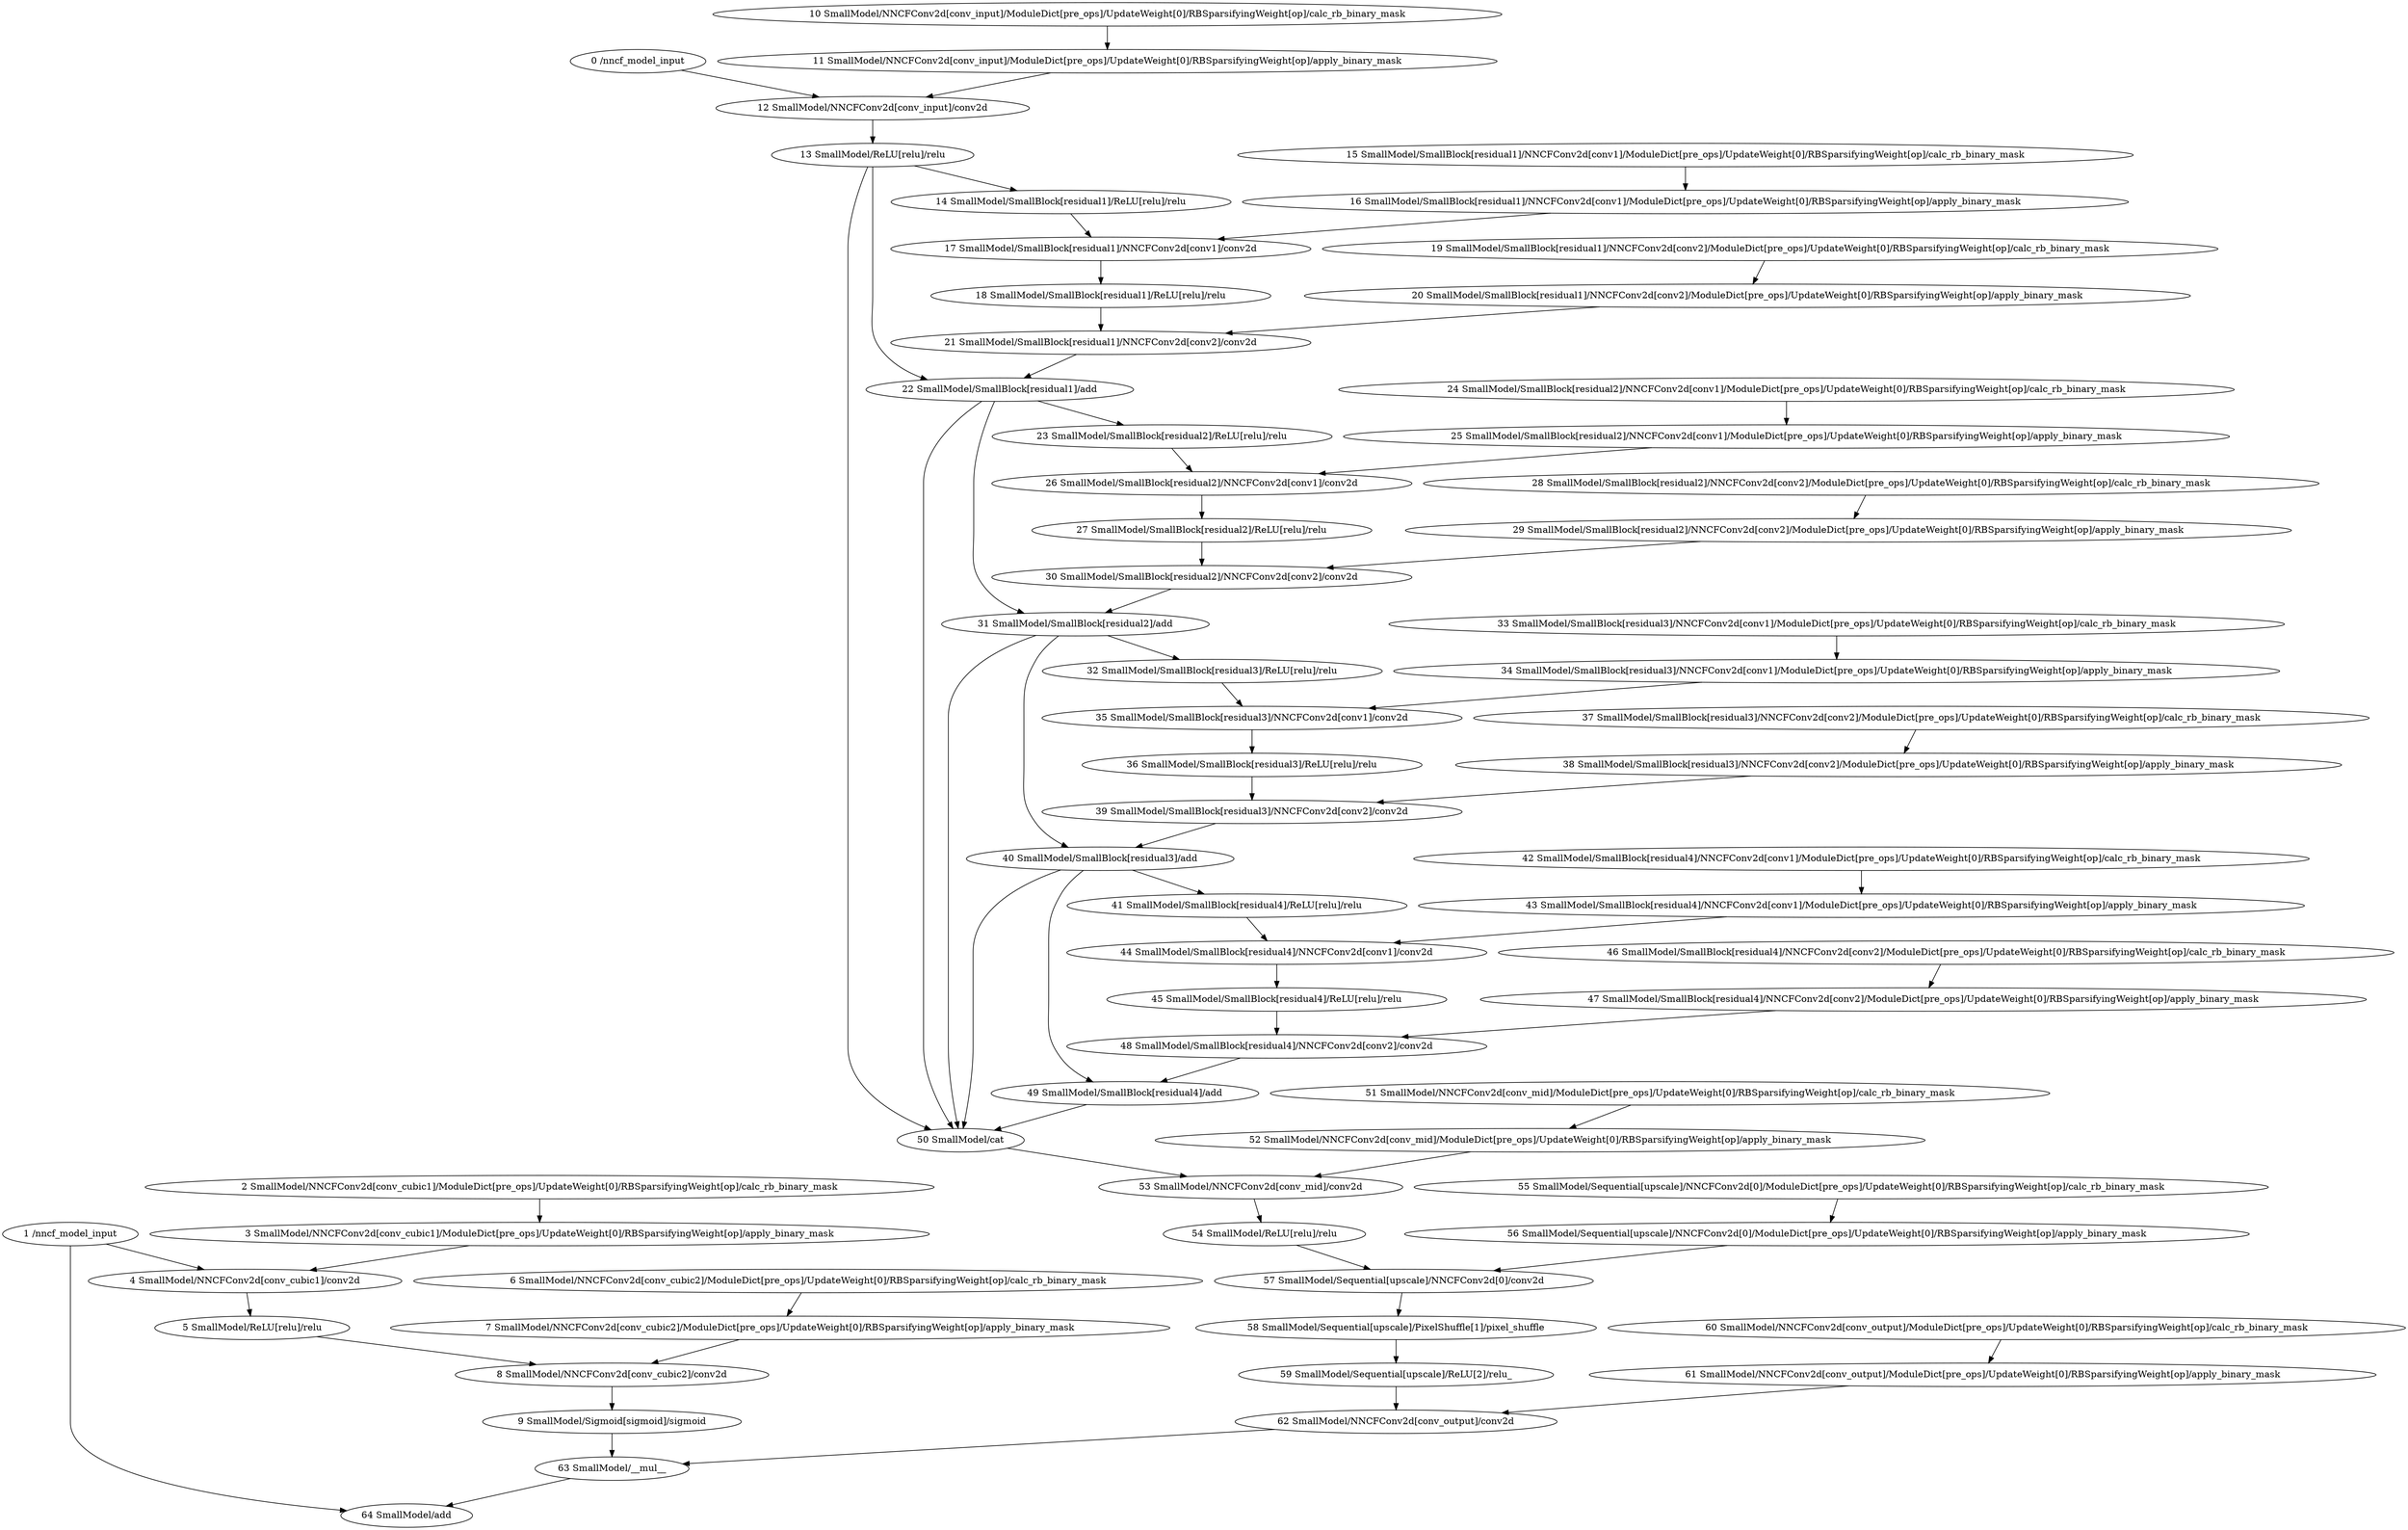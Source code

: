 strict digraph  {
"0 /nncf_model_input" [id=0, scope="", type=nncf_model_input];
"1 /nncf_model_input" [id=1, scope="", type=nncf_model_input];
"2 SmallModel/NNCFConv2d[conv_cubic1]/ModuleDict[pre_ops]/UpdateWeight[0]/RBSparsifyingWeight[op]/calc_rb_binary_mask" [id=2, scope="SmallModel/NNCFConv2d[conv_cubic1]/ModuleDict[pre_ops]/UpdateWeight[0]/RBSparsifyingWeight[op]", type=calc_rb_binary_mask];
"3 SmallModel/NNCFConv2d[conv_cubic1]/ModuleDict[pre_ops]/UpdateWeight[0]/RBSparsifyingWeight[op]/apply_binary_mask" [id=3, scope="SmallModel/NNCFConv2d[conv_cubic1]/ModuleDict[pre_ops]/UpdateWeight[0]/RBSparsifyingWeight[op]", type=apply_binary_mask];
"4 SmallModel/NNCFConv2d[conv_cubic1]/conv2d" [id=4, scope="SmallModel/NNCFConv2d[conv_cubic1]", type=conv2d];
"5 SmallModel/ReLU[relu]/relu" [id=5, scope="SmallModel/ReLU[relu]", type=relu];
"6 SmallModel/NNCFConv2d[conv_cubic2]/ModuleDict[pre_ops]/UpdateWeight[0]/RBSparsifyingWeight[op]/calc_rb_binary_mask" [id=6, scope="SmallModel/NNCFConv2d[conv_cubic2]/ModuleDict[pre_ops]/UpdateWeight[0]/RBSparsifyingWeight[op]", type=calc_rb_binary_mask];
"7 SmallModel/NNCFConv2d[conv_cubic2]/ModuleDict[pre_ops]/UpdateWeight[0]/RBSparsifyingWeight[op]/apply_binary_mask" [id=7, scope="SmallModel/NNCFConv2d[conv_cubic2]/ModuleDict[pre_ops]/UpdateWeight[0]/RBSparsifyingWeight[op]", type=apply_binary_mask];
"8 SmallModel/NNCFConv2d[conv_cubic2]/conv2d" [id=8, scope="SmallModel/NNCFConv2d[conv_cubic2]", type=conv2d];
"9 SmallModel/Sigmoid[sigmoid]/sigmoid" [id=9, scope="SmallModel/Sigmoid[sigmoid]", type=sigmoid];
"10 SmallModel/NNCFConv2d[conv_input]/ModuleDict[pre_ops]/UpdateWeight[0]/RBSparsifyingWeight[op]/calc_rb_binary_mask" [id=10, scope="SmallModel/NNCFConv2d[conv_input]/ModuleDict[pre_ops]/UpdateWeight[0]/RBSparsifyingWeight[op]", type=calc_rb_binary_mask];
"11 SmallModel/NNCFConv2d[conv_input]/ModuleDict[pre_ops]/UpdateWeight[0]/RBSparsifyingWeight[op]/apply_binary_mask" [id=11, scope="SmallModel/NNCFConv2d[conv_input]/ModuleDict[pre_ops]/UpdateWeight[0]/RBSparsifyingWeight[op]", type=apply_binary_mask];
"12 SmallModel/NNCFConv2d[conv_input]/conv2d" [id=12, scope="SmallModel/NNCFConv2d[conv_input]", type=conv2d];
"13 SmallModel/ReLU[relu]/relu" [id=13, scope="SmallModel/ReLU[relu]", type=relu];
"14 SmallModel/SmallBlock[residual1]/ReLU[relu]/relu" [id=14, scope="SmallModel/SmallBlock[residual1]/ReLU[relu]", type=relu];
"15 SmallModel/SmallBlock[residual1]/NNCFConv2d[conv1]/ModuleDict[pre_ops]/UpdateWeight[0]/RBSparsifyingWeight[op]/calc_rb_binary_mask" [id=15, scope="SmallModel/SmallBlock[residual1]/NNCFConv2d[conv1]/ModuleDict[pre_ops]/UpdateWeight[0]/RBSparsifyingWeight[op]", type=calc_rb_binary_mask];
"16 SmallModel/SmallBlock[residual1]/NNCFConv2d[conv1]/ModuleDict[pre_ops]/UpdateWeight[0]/RBSparsifyingWeight[op]/apply_binary_mask" [id=16, scope="SmallModel/SmallBlock[residual1]/NNCFConv2d[conv1]/ModuleDict[pre_ops]/UpdateWeight[0]/RBSparsifyingWeight[op]", type=apply_binary_mask];
"17 SmallModel/SmallBlock[residual1]/NNCFConv2d[conv1]/conv2d" [id=17, scope="SmallModel/SmallBlock[residual1]/NNCFConv2d[conv1]", type=conv2d];
"18 SmallModel/SmallBlock[residual1]/ReLU[relu]/relu" [id=18, scope="SmallModel/SmallBlock[residual1]/ReLU[relu]", type=relu];
"19 SmallModel/SmallBlock[residual1]/NNCFConv2d[conv2]/ModuleDict[pre_ops]/UpdateWeight[0]/RBSparsifyingWeight[op]/calc_rb_binary_mask" [id=19, scope="SmallModel/SmallBlock[residual1]/NNCFConv2d[conv2]/ModuleDict[pre_ops]/UpdateWeight[0]/RBSparsifyingWeight[op]", type=calc_rb_binary_mask];
"20 SmallModel/SmallBlock[residual1]/NNCFConv2d[conv2]/ModuleDict[pre_ops]/UpdateWeight[0]/RBSparsifyingWeight[op]/apply_binary_mask" [id=20, scope="SmallModel/SmallBlock[residual1]/NNCFConv2d[conv2]/ModuleDict[pre_ops]/UpdateWeight[0]/RBSparsifyingWeight[op]", type=apply_binary_mask];
"21 SmallModel/SmallBlock[residual1]/NNCFConv2d[conv2]/conv2d" [id=21, scope="SmallModel/SmallBlock[residual1]/NNCFConv2d[conv2]", type=conv2d];
"22 SmallModel/SmallBlock[residual1]/add" [id=22, scope="SmallModel/SmallBlock[residual1]", type=add];
"23 SmallModel/SmallBlock[residual2]/ReLU[relu]/relu" [id=23, scope="SmallModel/SmallBlock[residual2]/ReLU[relu]", type=relu];
"24 SmallModel/SmallBlock[residual2]/NNCFConv2d[conv1]/ModuleDict[pre_ops]/UpdateWeight[0]/RBSparsifyingWeight[op]/calc_rb_binary_mask" [id=24, scope="SmallModel/SmallBlock[residual2]/NNCFConv2d[conv1]/ModuleDict[pre_ops]/UpdateWeight[0]/RBSparsifyingWeight[op]", type=calc_rb_binary_mask];
"25 SmallModel/SmallBlock[residual2]/NNCFConv2d[conv1]/ModuleDict[pre_ops]/UpdateWeight[0]/RBSparsifyingWeight[op]/apply_binary_mask" [id=25, scope="SmallModel/SmallBlock[residual2]/NNCFConv2d[conv1]/ModuleDict[pre_ops]/UpdateWeight[0]/RBSparsifyingWeight[op]", type=apply_binary_mask];
"26 SmallModel/SmallBlock[residual2]/NNCFConv2d[conv1]/conv2d" [id=26, scope="SmallModel/SmallBlock[residual2]/NNCFConv2d[conv1]", type=conv2d];
"27 SmallModel/SmallBlock[residual2]/ReLU[relu]/relu" [id=27, scope="SmallModel/SmallBlock[residual2]/ReLU[relu]", type=relu];
"28 SmallModel/SmallBlock[residual2]/NNCFConv2d[conv2]/ModuleDict[pre_ops]/UpdateWeight[0]/RBSparsifyingWeight[op]/calc_rb_binary_mask" [id=28, scope="SmallModel/SmallBlock[residual2]/NNCFConv2d[conv2]/ModuleDict[pre_ops]/UpdateWeight[0]/RBSparsifyingWeight[op]", type=calc_rb_binary_mask];
"29 SmallModel/SmallBlock[residual2]/NNCFConv2d[conv2]/ModuleDict[pre_ops]/UpdateWeight[0]/RBSparsifyingWeight[op]/apply_binary_mask" [id=29, scope="SmallModel/SmallBlock[residual2]/NNCFConv2d[conv2]/ModuleDict[pre_ops]/UpdateWeight[0]/RBSparsifyingWeight[op]", type=apply_binary_mask];
"30 SmallModel/SmallBlock[residual2]/NNCFConv2d[conv2]/conv2d" [id=30, scope="SmallModel/SmallBlock[residual2]/NNCFConv2d[conv2]", type=conv2d];
"31 SmallModel/SmallBlock[residual2]/add" [id=31, scope="SmallModel/SmallBlock[residual2]", type=add];
"32 SmallModel/SmallBlock[residual3]/ReLU[relu]/relu" [id=32, scope="SmallModel/SmallBlock[residual3]/ReLU[relu]", type=relu];
"33 SmallModel/SmallBlock[residual3]/NNCFConv2d[conv1]/ModuleDict[pre_ops]/UpdateWeight[0]/RBSparsifyingWeight[op]/calc_rb_binary_mask" [id=33, scope="SmallModel/SmallBlock[residual3]/NNCFConv2d[conv1]/ModuleDict[pre_ops]/UpdateWeight[0]/RBSparsifyingWeight[op]", type=calc_rb_binary_mask];
"34 SmallModel/SmallBlock[residual3]/NNCFConv2d[conv1]/ModuleDict[pre_ops]/UpdateWeight[0]/RBSparsifyingWeight[op]/apply_binary_mask" [id=34, scope="SmallModel/SmallBlock[residual3]/NNCFConv2d[conv1]/ModuleDict[pre_ops]/UpdateWeight[0]/RBSparsifyingWeight[op]", type=apply_binary_mask];
"35 SmallModel/SmallBlock[residual3]/NNCFConv2d[conv1]/conv2d" [id=35, scope="SmallModel/SmallBlock[residual3]/NNCFConv2d[conv1]", type=conv2d];
"36 SmallModel/SmallBlock[residual3]/ReLU[relu]/relu" [id=36, scope="SmallModel/SmallBlock[residual3]/ReLU[relu]", type=relu];
"37 SmallModel/SmallBlock[residual3]/NNCFConv2d[conv2]/ModuleDict[pre_ops]/UpdateWeight[0]/RBSparsifyingWeight[op]/calc_rb_binary_mask" [id=37, scope="SmallModel/SmallBlock[residual3]/NNCFConv2d[conv2]/ModuleDict[pre_ops]/UpdateWeight[0]/RBSparsifyingWeight[op]", type=calc_rb_binary_mask];
"38 SmallModel/SmallBlock[residual3]/NNCFConv2d[conv2]/ModuleDict[pre_ops]/UpdateWeight[0]/RBSparsifyingWeight[op]/apply_binary_mask" [id=38, scope="SmallModel/SmallBlock[residual3]/NNCFConv2d[conv2]/ModuleDict[pre_ops]/UpdateWeight[0]/RBSparsifyingWeight[op]", type=apply_binary_mask];
"39 SmallModel/SmallBlock[residual3]/NNCFConv2d[conv2]/conv2d" [id=39, scope="SmallModel/SmallBlock[residual3]/NNCFConv2d[conv2]", type=conv2d];
"40 SmallModel/SmallBlock[residual3]/add" [id=40, scope="SmallModel/SmallBlock[residual3]", type=add];
"41 SmallModel/SmallBlock[residual4]/ReLU[relu]/relu" [id=41, scope="SmallModel/SmallBlock[residual4]/ReLU[relu]", type=relu];
"42 SmallModel/SmallBlock[residual4]/NNCFConv2d[conv1]/ModuleDict[pre_ops]/UpdateWeight[0]/RBSparsifyingWeight[op]/calc_rb_binary_mask" [id=42, scope="SmallModel/SmallBlock[residual4]/NNCFConv2d[conv1]/ModuleDict[pre_ops]/UpdateWeight[0]/RBSparsifyingWeight[op]", type=calc_rb_binary_mask];
"43 SmallModel/SmallBlock[residual4]/NNCFConv2d[conv1]/ModuleDict[pre_ops]/UpdateWeight[0]/RBSparsifyingWeight[op]/apply_binary_mask" [id=43, scope="SmallModel/SmallBlock[residual4]/NNCFConv2d[conv1]/ModuleDict[pre_ops]/UpdateWeight[0]/RBSparsifyingWeight[op]", type=apply_binary_mask];
"44 SmallModel/SmallBlock[residual4]/NNCFConv2d[conv1]/conv2d" [id=44, scope="SmallModel/SmallBlock[residual4]/NNCFConv2d[conv1]", type=conv2d];
"45 SmallModel/SmallBlock[residual4]/ReLU[relu]/relu" [id=45, scope="SmallModel/SmallBlock[residual4]/ReLU[relu]", type=relu];
"46 SmallModel/SmallBlock[residual4]/NNCFConv2d[conv2]/ModuleDict[pre_ops]/UpdateWeight[0]/RBSparsifyingWeight[op]/calc_rb_binary_mask" [id=46, scope="SmallModel/SmallBlock[residual4]/NNCFConv2d[conv2]/ModuleDict[pre_ops]/UpdateWeight[0]/RBSparsifyingWeight[op]", type=calc_rb_binary_mask];
"47 SmallModel/SmallBlock[residual4]/NNCFConv2d[conv2]/ModuleDict[pre_ops]/UpdateWeight[0]/RBSparsifyingWeight[op]/apply_binary_mask" [id=47, scope="SmallModel/SmallBlock[residual4]/NNCFConv2d[conv2]/ModuleDict[pre_ops]/UpdateWeight[0]/RBSparsifyingWeight[op]", type=apply_binary_mask];
"48 SmallModel/SmallBlock[residual4]/NNCFConv2d[conv2]/conv2d" [id=48, scope="SmallModel/SmallBlock[residual4]/NNCFConv2d[conv2]", type=conv2d];
"49 SmallModel/SmallBlock[residual4]/add" [id=49, scope="SmallModel/SmallBlock[residual4]", type=add];
"50 SmallModel/cat" [id=50, scope=SmallModel, type=cat];
"51 SmallModel/NNCFConv2d[conv_mid]/ModuleDict[pre_ops]/UpdateWeight[0]/RBSparsifyingWeight[op]/calc_rb_binary_mask" [id=51, scope="SmallModel/NNCFConv2d[conv_mid]/ModuleDict[pre_ops]/UpdateWeight[0]/RBSparsifyingWeight[op]", type=calc_rb_binary_mask];
"52 SmallModel/NNCFConv2d[conv_mid]/ModuleDict[pre_ops]/UpdateWeight[0]/RBSparsifyingWeight[op]/apply_binary_mask" [id=52, scope="SmallModel/NNCFConv2d[conv_mid]/ModuleDict[pre_ops]/UpdateWeight[0]/RBSparsifyingWeight[op]", type=apply_binary_mask];
"53 SmallModel/NNCFConv2d[conv_mid]/conv2d" [id=53, scope="SmallModel/NNCFConv2d[conv_mid]", type=conv2d];
"54 SmallModel/ReLU[relu]/relu" [id=54, scope="SmallModel/ReLU[relu]", type=relu];
"55 SmallModel/Sequential[upscale]/NNCFConv2d[0]/ModuleDict[pre_ops]/UpdateWeight[0]/RBSparsifyingWeight[op]/calc_rb_binary_mask" [id=55, scope="SmallModel/Sequential[upscale]/NNCFConv2d[0]/ModuleDict[pre_ops]/UpdateWeight[0]/RBSparsifyingWeight[op]", type=calc_rb_binary_mask];
"56 SmallModel/Sequential[upscale]/NNCFConv2d[0]/ModuleDict[pre_ops]/UpdateWeight[0]/RBSparsifyingWeight[op]/apply_binary_mask" [id=56, scope="SmallModel/Sequential[upscale]/NNCFConv2d[0]/ModuleDict[pre_ops]/UpdateWeight[0]/RBSparsifyingWeight[op]", type=apply_binary_mask];
"57 SmallModel/Sequential[upscale]/NNCFConv2d[0]/conv2d" [id=57, scope="SmallModel/Sequential[upscale]/NNCFConv2d[0]", type=conv2d];
"58 SmallModel/Sequential[upscale]/PixelShuffle[1]/pixel_shuffle" [id=58, scope="SmallModel/Sequential[upscale]/PixelShuffle[1]", type=pixel_shuffle];
"59 SmallModel/Sequential[upscale]/ReLU[2]/relu_" [id=59, scope="SmallModel/Sequential[upscale]/ReLU[2]", type=relu_];
"60 SmallModel/NNCFConv2d[conv_output]/ModuleDict[pre_ops]/UpdateWeight[0]/RBSparsifyingWeight[op]/calc_rb_binary_mask" [id=60, scope="SmallModel/NNCFConv2d[conv_output]/ModuleDict[pre_ops]/UpdateWeight[0]/RBSparsifyingWeight[op]", type=calc_rb_binary_mask];
"61 SmallModel/NNCFConv2d[conv_output]/ModuleDict[pre_ops]/UpdateWeight[0]/RBSparsifyingWeight[op]/apply_binary_mask" [id=61, scope="SmallModel/NNCFConv2d[conv_output]/ModuleDict[pre_ops]/UpdateWeight[0]/RBSparsifyingWeight[op]", type=apply_binary_mask];
"62 SmallModel/NNCFConv2d[conv_output]/conv2d" [id=62, scope="SmallModel/NNCFConv2d[conv_output]", type=conv2d];
"63 SmallModel/__mul__" [id=63, scope=SmallModel, type=__mul__];
"64 SmallModel/add" [id=64, scope=SmallModel, type=add];
"0 /nncf_model_input" -> "12 SmallModel/NNCFConv2d[conv_input]/conv2d";
"1 /nncf_model_input" -> "4 SmallModel/NNCFConv2d[conv_cubic1]/conv2d";
"2 SmallModel/NNCFConv2d[conv_cubic1]/ModuleDict[pre_ops]/UpdateWeight[0]/RBSparsifyingWeight[op]/calc_rb_binary_mask" -> "3 SmallModel/NNCFConv2d[conv_cubic1]/ModuleDict[pre_ops]/UpdateWeight[0]/RBSparsifyingWeight[op]/apply_binary_mask";
"3 SmallModel/NNCFConv2d[conv_cubic1]/ModuleDict[pre_ops]/UpdateWeight[0]/RBSparsifyingWeight[op]/apply_binary_mask" -> "4 SmallModel/NNCFConv2d[conv_cubic1]/conv2d";
"4 SmallModel/NNCFConv2d[conv_cubic1]/conv2d" -> "5 SmallModel/ReLU[relu]/relu";
"5 SmallModel/ReLU[relu]/relu" -> "8 SmallModel/NNCFConv2d[conv_cubic2]/conv2d";
"6 SmallModel/NNCFConv2d[conv_cubic2]/ModuleDict[pre_ops]/UpdateWeight[0]/RBSparsifyingWeight[op]/calc_rb_binary_mask" -> "7 SmallModel/NNCFConv2d[conv_cubic2]/ModuleDict[pre_ops]/UpdateWeight[0]/RBSparsifyingWeight[op]/apply_binary_mask";
"7 SmallModel/NNCFConv2d[conv_cubic2]/ModuleDict[pre_ops]/UpdateWeight[0]/RBSparsifyingWeight[op]/apply_binary_mask" -> "8 SmallModel/NNCFConv2d[conv_cubic2]/conv2d";
"8 SmallModel/NNCFConv2d[conv_cubic2]/conv2d" -> "9 SmallModel/Sigmoid[sigmoid]/sigmoid";
"1 /nncf_model_input" -> "64 SmallModel/add";
"9 SmallModel/Sigmoid[sigmoid]/sigmoid" -> "63 SmallModel/__mul__";
"10 SmallModel/NNCFConv2d[conv_input]/ModuleDict[pre_ops]/UpdateWeight[0]/RBSparsifyingWeight[op]/calc_rb_binary_mask" -> "11 SmallModel/NNCFConv2d[conv_input]/ModuleDict[pre_ops]/UpdateWeight[0]/RBSparsifyingWeight[op]/apply_binary_mask";
"11 SmallModel/NNCFConv2d[conv_input]/ModuleDict[pre_ops]/UpdateWeight[0]/RBSparsifyingWeight[op]/apply_binary_mask" -> "12 SmallModel/NNCFConv2d[conv_input]/conv2d";
"12 SmallModel/NNCFConv2d[conv_input]/conv2d" -> "13 SmallModel/ReLU[relu]/relu";
"13 SmallModel/ReLU[relu]/relu" -> "14 SmallModel/SmallBlock[residual1]/ReLU[relu]/relu";
"13 SmallModel/ReLU[relu]/relu" -> "22 SmallModel/SmallBlock[residual1]/add";
"13 SmallModel/ReLU[relu]/relu" -> "50 SmallModel/cat";
"14 SmallModel/SmallBlock[residual1]/ReLU[relu]/relu" -> "17 SmallModel/SmallBlock[residual1]/NNCFConv2d[conv1]/conv2d";
"15 SmallModel/SmallBlock[residual1]/NNCFConv2d[conv1]/ModuleDict[pre_ops]/UpdateWeight[0]/RBSparsifyingWeight[op]/calc_rb_binary_mask" -> "16 SmallModel/SmallBlock[residual1]/NNCFConv2d[conv1]/ModuleDict[pre_ops]/UpdateWeight[0]/RBSparsifyingWeight[op]/apply_binary_mask";
"16 SmallModel/SmallBlock[residual1]/NNCFConv2d[conv1]/ModuleDict[pre_ops]/UpdateWeight[0]/RBSparsifyingWeight[op]/apply_binary_mask" -> "17 SmallModel/SmallBlock[residual1]/NNCFConv2d[conv1]/conv2d";
"17 SmallModel/SmallBlock[residual1]/NNCFConv2d[conv1]/conv2d" -> "18 SmallModel/SmallBlock[residual1]/ReLU[relu]/relu";
"18 SmallModel/SmallBlock[residual1]/ReLU[relu]/relu" -> "21 SmallModel/SmallBlock[residual1]/NNCFConv2d[conv2]/conv2d";
"19 SmallModel/SmallBlock[residual1]/NNCFConv2d[conv2]/ModuleDict[pre_ops]/UpdateWeight[0]/RBSparsifyingWeight[op]/calc_rb_binary_mask" -> "20 SmallModel/SmallBlock[residual1]/NNCFConv2d[conv2]/ModuleDict[pre_ops]/UpdateWeight[0]/RBSparsifyingWeight[op]/apply_binary_mask";
"20 SmallModel/SmallBlock[residual1]/NNCFConv2d[conv2]/ModuleDict[pre_ops]/UpdateWeight[0]/RBSparsifyingWeight[op]/apply_binary_mask" -> "21 SmallModel/SmallBlock[residual1]/NNCFConv2d[conv2]/conv2d";
"21 SmallModel/SmallBlock[residual1]/NNCFConv2d[conv2]/conv2d" -> "22 SmallModel/SmallBlock[residual1]/add";
"22 SmallModel/SmallBlock[residual1]/add" -> "23 SmallModel/SmallBlock[residual2]/ReLU[relu]/relu";
"22 SmallModel/SmallBlock[residual1]/add" -> "31 SmallModel/SmallBlock[residual2]/add";
"22 SmallModel/SmallBlock[residual1]/add" -> "50 SmallModel/cat";
"23 SmallModel/SmallBlock[residual2]/ReLU[relu]/relu" -> "26 SmallModel/SmallBlock[residual2]/NNCFConv2d[conv1]/conv2d";
"24 SmallModel/SmallBlock[residual2]/NNCFConv2d[conv1]/ModuleDict[pre_ops]/UpdateWeight[0]/RBSparsifyingWeight[op]/calc_rb_binary_mask" -> "25 SmallModel/SmallBlock[residual2]/NNCFConv2d[conv1]/ModuleDict[pre_ops]/UpdateWeight[0]/RBSparsifyingWeight[op]/apply_binary_mask";
"25 SmallModel/SmallBlock[residual2]/NNCFConv2d[conv1]/ModuleDict[pre_ops]/UpdateWeight[0]/RBSparsifyingWeight[op]/apply_binary_mask" -> "26 SmallModel/SmallBlock[residual2]/NNCFConv2d[conv1]/conv2d";
"26 SmallModel/SmallBlock[residual2]/NNCFConv2d[conv1]/conv2d" -> "27 SmallModel/SmallBlock[residual2]/ReLU[relu]/relu";
"27 SmallModel/SmallBlock[residual2]/ReLU[relu]/relu" -> "30 SmallModel/SmallBlock[residual2]/NNCFConv2d[conv2]/conv2d";
"28 SmallModel/SmallBlock[residual2]/NNCFConv2d[conv2]/ModuleDict[pre_ops]/UpdateWeight[0]/RBSparsifyingWeight[op]/calc_rb_binary_mask" -> "29 SmallModel/SmallBlock[residual2]/NNCFConv2d[conv2]/ModuleDict[pre_ops]/UpdateWeight[0]/RBSparsifyingWeight[op]/apply_binary_mask";
"29 SmallModel/SmallBlock[residual2]/NNCFConv2d[conv2]/ModuleDict[pre_ops]/UpdateWeight[0]/RBSparsifyingWeight[op]/apply_binary_mask" -> "30 SmallModel/SmallBlock[residual2]/NNCFConv2d[conv2]/conv2d";
"30 SmallModel/SmallBlock[residual2]/NNCFConv2d[conv2]/conv2d" -> "31 SmallModel/SmallBlock[residual2]/add";
"31 SmallModel/SmallBlock[residual2]/add" -> "32 SmallModel/SmallBlock[residual3]/ReLU[relu]/relu";
"31 SmallModel/SmallBlock[residual2]/add" -> "40 SmallModel/SmallBlock[residual3]/add";
"31 SmallModel/SmallBlock[residual2]/add" -> "50 SmallModel/cat";
"32 SmallModel/SmallBlock[residual3]/ReLU[relu]/relu" -> "35 SmallModel/SmallBlock[residual3]/NNCFConv2d[conv1]/conv2d";
"33 SmallModel/SmallBlock[residual3]/NNCFConv2d[conv1]/ModuleDict[pre_ops]/UpdateWeight[0]/RBSparsifyingWeight[op]/calc_rb_binary_mask" -> "34 SmallModel/SmallBlock[residual3]/NNCFConv2d[conv1]/ModuleDict[pre_ops]/UpdateWeight[0]/RBSparsifyingWeight[op]/apply_binary_mask";
"34 SmallModel/SmallBlock[residual3]/NNCFConv2d[conv1]/ModuleDict[pre_ops]/UpdateWeight[0]/RBSparsifyingWeight[op]/apply_binary_mask" -> "35 SmallModel/SmallBlock[residual3]/NNCFConv2d[conv1]/conv2d";
"35 SmallModel/SmallBlock[residual3]/NNCFConv2d[conv1]/conv2d" -> "36 SmallModel/SmallBlock[residual3]/ReLU[relu]/relu";
"36 SmallModel/SmallBlock[residual3]/ReLU[relu]/relu" -> "39 SmallModel/SmallBlock[residual3]/NNCFConv2d[conv2]/conv2d";
"37 SmallModel/SmallBlock[residual3]/NNCFConv2d[conv2]/ModuleDict[pre_ops]/UpdateWeight[0]/RBSparsifyingWeight[op]/calc_rb_binary_mask" -> "38 SmallModel/SmallBlock[residual3]/NNCFConv2d[conv2]/ModuleDict[pre_ops]/UpdateWeight[0]/RBSparsifyingWeight[op]/apply_binary_mask";
"38 SmallModel/SmallBlock[residual3]/NNCFConv2d[conv2]/ModuleDict[pre_ops]/UpdateWeight[0]/RBSparsifyingWeight[op]/apply_binary_mask" -> "39 SmallModel/SmallBlock[residual3]/NNCFConv2d[conv2]/conv2d";
"39 SmallModel/SmallBlock[residual3]/NNCFConv2d[conv2]/conv2d" -> "40 SmallModel/SmallBlock[residual3]/add";
"40 SmallModel/SmallBlock[residual3]/add" -> "41 SmallModel/SmallBlock[residual4]/ReLU[relu]/relu";
"40 SmallModel/SmallBlock[residual3]/add" -> "49 SmallModel/SmallBlock[residual4]/add";
"40 SmallModel/SmallBlock[residual3]/add" -> "50 SmallModel/cat";
"41 SmallModel/SmallBlock[residual4]/ReLU[relu]/relu" -> "44 SmallModel/SmallBlock[residual4]/NNCFConv2d[conv1]/conv2d";
"42 SmallModel/SmallBlock[residual4]/NNCFConv2d[conv1]/ModuleDict[pre_ops]/UpdateWeight[0]/RBSparsifyingWeight[op]/calc_rb_binary_mask" -> "43 SmallModel/SmallBlock[residual4]/NNCFConv2d[conv1]/ModuleDict[pre_ops]/UpdateWeight[0]/RBSparsifyingWeight[op]/apply_binary_mask";
"43 SmallModel/SmallBlock[residual4]/NNCFConv2d[conv1]/ModuleDict[pre_ops]/UpdateWeight[0]/RBSparsifyingWeight[op]/apply_binary_mask" -> "44 SmallModel/SmallBlock[residual4]/NNCFConv2d[conv1]/conv2d";
"44 SmallModel/SmallBlock[residual4]/NNCFConv2d[conv1]/conv2d" -> "45 SmallModel/SmallBlock[residual4]/ReLU[relu]/relu";
"45 SmallModel/SmallBlock[residual4]/ReLU[relu]/relu" -> "48 SmallModel/SmallBlock[residual4]/NNCFConv2d[conv2]/conv2d";
"46 SmallModel/SmallBlock[residual4]/NNCFConv2d[conv2]/ModuleDict[pre_ops]/UpdateWeight[0]/RBSparsifyingWeight[op]/calc_rb_binary_mask" -> "47 SmallModel/SmallBlock[residual4]/NNCFConv2d[conv2]/ModuleDict[pre_ops]/UpdateWeight[0]/RBSparsifyingWeight[op]/apply_binary_mask";
"47 SmallModel/SmallBlock[residual4]/NNCFConv2d[conv2]/ModuleDict[pre_ops]/UpdateWeight[0]/RBSparsifyingWeight[op]/apply_binary_mask" -> "48 SmallModel/SmallBlock[residual4]/NNCFConv2d[conv2]/conv2d";
"48 SmallModel/SmallBlock[residual4]/NNCFConv2d[conv2]/conv2d" -> "49 SmallModel/SmallBlock[residual4]/add";
"49 SmallModel/SmallBlock[residual4]/add" -> "50 SmallModel/cat";
"50 SmallModel/cat" -> "53 SmallModel/NNCFConv2d[conv_mid]/conv2d";
"51 SmallModel/NNCFConv2d[conv_mid]/ModuleDict[pre_ops]/UpdateWeight[0]/RBSparsifyingWeight[op]/calc_rb_binary_mask" -> "52 SmallModel/NNCFConv2d[conv_mid]/ModuleDict[pre_ops]/UpdateWeight[0]/RBSparsifyingWeight[op]/apply_binary_mask";
"52 SmallModel/NNCFConv2d[conv_mid]/ModuleDict[pre_ops]/UpdateWeight[0]/RBSparsifyingWeight[op]/apply_binary_mask" -> "53 SmallModel/NNCFConv2d[conv_mid]/conv2d";
"53 SmallModel/NNCFConv2d[conv_mid]/conv2d" -> "54 SmallModel/ReLU[relu]/relu";
"54 SmallModel/ReLU[relu]/relu" -> "57 SmallModel/Sequential[upscale]/NNCFConv2d[0]/conv2d";
"55 SmallModel/Sequential[upscale]/NNCFConv2d[0]/ModuleDict[pre_ops]/UpdateWeight[0]/RBSparsifyingWeight[op]/calc_rb_binary_mask" -> "56 SmallModel/Sequential[upscale]/NNCFConv2d[0]/ModuleDict[pre_ops]/UpdateWeight[0]/RBSparsifyingWeight[op]/apply_binary_mask";
"56 SmallModel/Sequential[upscale]/NNCFConv2d[0]/ModuleDict[pre_ops]/UpdateWeight[0]/RBSparsifyingWeight[op]/apply_binary_mask" -> "57 SmallModel/Sequential[upscale]/NNCFConv2d[0]/conv2d";
"57 SmallModel/Sequential[upscale]/NNCFConv2d[0]/conv2d" -> "58 SmallModel/Sequential[upscale]/PixelShuffle[1]/pixel_shuffle";
"58 SmallModel/Sequential[upscale]/PixelShuffle[1]/pixel_shuffle" -> "59 SmallModel/Sequential[upscale]/ReLU[2]/relu_";
"59 SmallModel/Sequential[upscale]/ReLU[2]/relu_" -> "62 SmallModel/NNCFConv2d[conv_output]/conv2d";
"60 SmallModel/NNCFConv2d[conv_output]/ModuleDict[pre_ops]/UpdateWeight[0]/RBSparsifyingWeight[op]/calc_rb_binary_mask" -> "61 SmallModel/NNCFConv2d[conv_output]/ModuleDict[pre_ops]/UpdateWeight[0]/RBSparsifyingWeight[op]/apply_binary_mask";
"61 SmallModel/NNCFConv2d[conv_output]/ModuleDict[pre_ops]/UpdateWeight[0]/RBSparsifyingWeight[op]/apply_binary_mask" -> "62 SmallModel/NNCFConv2d[conv_output]/conv2d";
"62 SmallModel/NNCFConv2d[conv_output]/conv2d" -> "63 SmallModel/__mul__";
"63 SmallModel/__mul__" -> "64 SmallModel/add";
}

